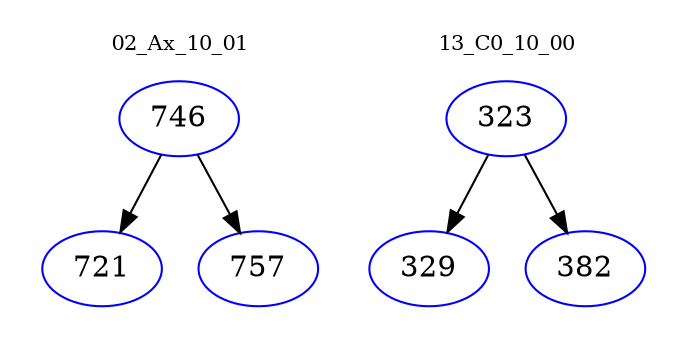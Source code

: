 digraph{
subgraph cluster_0 {
color = white
label = "02_Ax_10_01";
fontsize=10;
T0_746 [label="746", color="blue"]
T0_746 -> T0_721 [color="black"]
T0_721 [label="721", color="blue"]
T0_746 -> T0_757 [color="black"]
T0_757 [label="757", color="blue"]
}
subgraph cluster_1 {
color = white
label = "13_C0_10_00";
fontsize=10;
T1_323 [label="323", color="blue"]
T1_323 -> T1_329 [color="black"]
T1_329 [label="329", color="blue"]
T1_323 -> T1_382 [color="black"]
T1_382 [label="382", color="blue"]
}
}
